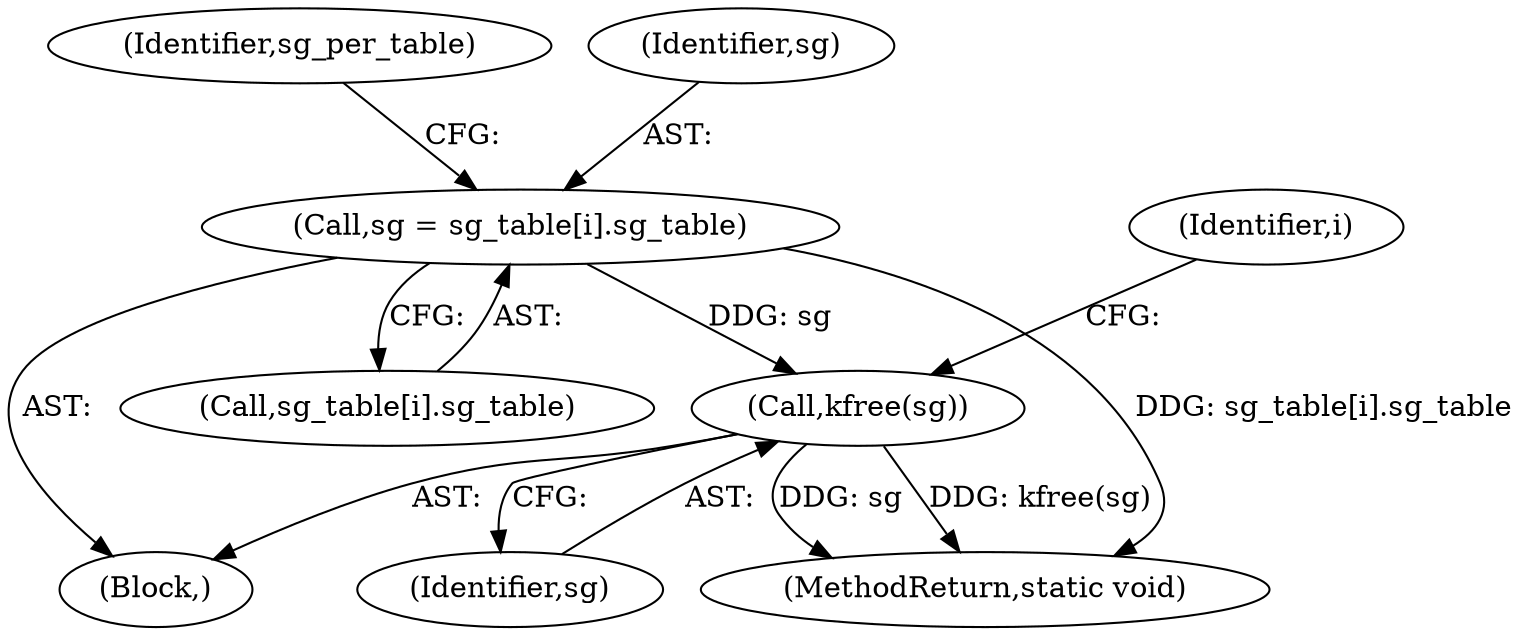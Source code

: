 digraph "0_linux_4442dc8a92b8f9ad8ee9e7f8438f4c04c03a22dc_0@array" {
"1000141" [label="(Call,sg = sg_table[i].sg_table)"];
"1000179" [label="(Call,kfree(sg))"];
"1000140" [label="(Block,)"];
"1000139" [label="(Identifier,i)"];
"1000180" [label="(Identifier,sg)"];
"1000141" [label="(Call,sg = sg_table[i].sg_table)"];
"1000212" [label="(MethodReturn,static void)"];
"1000149" [label="(Identifier,sg_per_table)"];
"1000179" [label="(Call,kfree(sg))"];
"1000143" [label="(Call,sg_table[i].sg_table)"];
"1000142" [label="(Identifier,sg)"];
"1000141" -> "1000140"  [label="AST: "];
"1000141" -> "1000143"  [label="CFG: "];
"1000142" -> "1000141"  [label="AST: "];
"1000143" -> "1000141"  [label="AST: "];
"1000149" -> "1000141"  [label="CFG: "];
"1000141" -> "1000212"  [label="DDG: sg_table[i].sg_table"];
"1000141" -> "1000179"  [label="DDG: sg"];
"1000179" -> "1000140"  [label="AST: "];
"1000179" -> "1000180"  [label="CFG: "];
"1000180" -> "1000179"  [label="AST: "];
"1000139" -> "1000179"  [label="CFG: "];
"1000179" -> "1000212"  [label="DDG: kfree(sg)"];
"1000179" -> "1000212"  [label="DDG: sg"];
}
